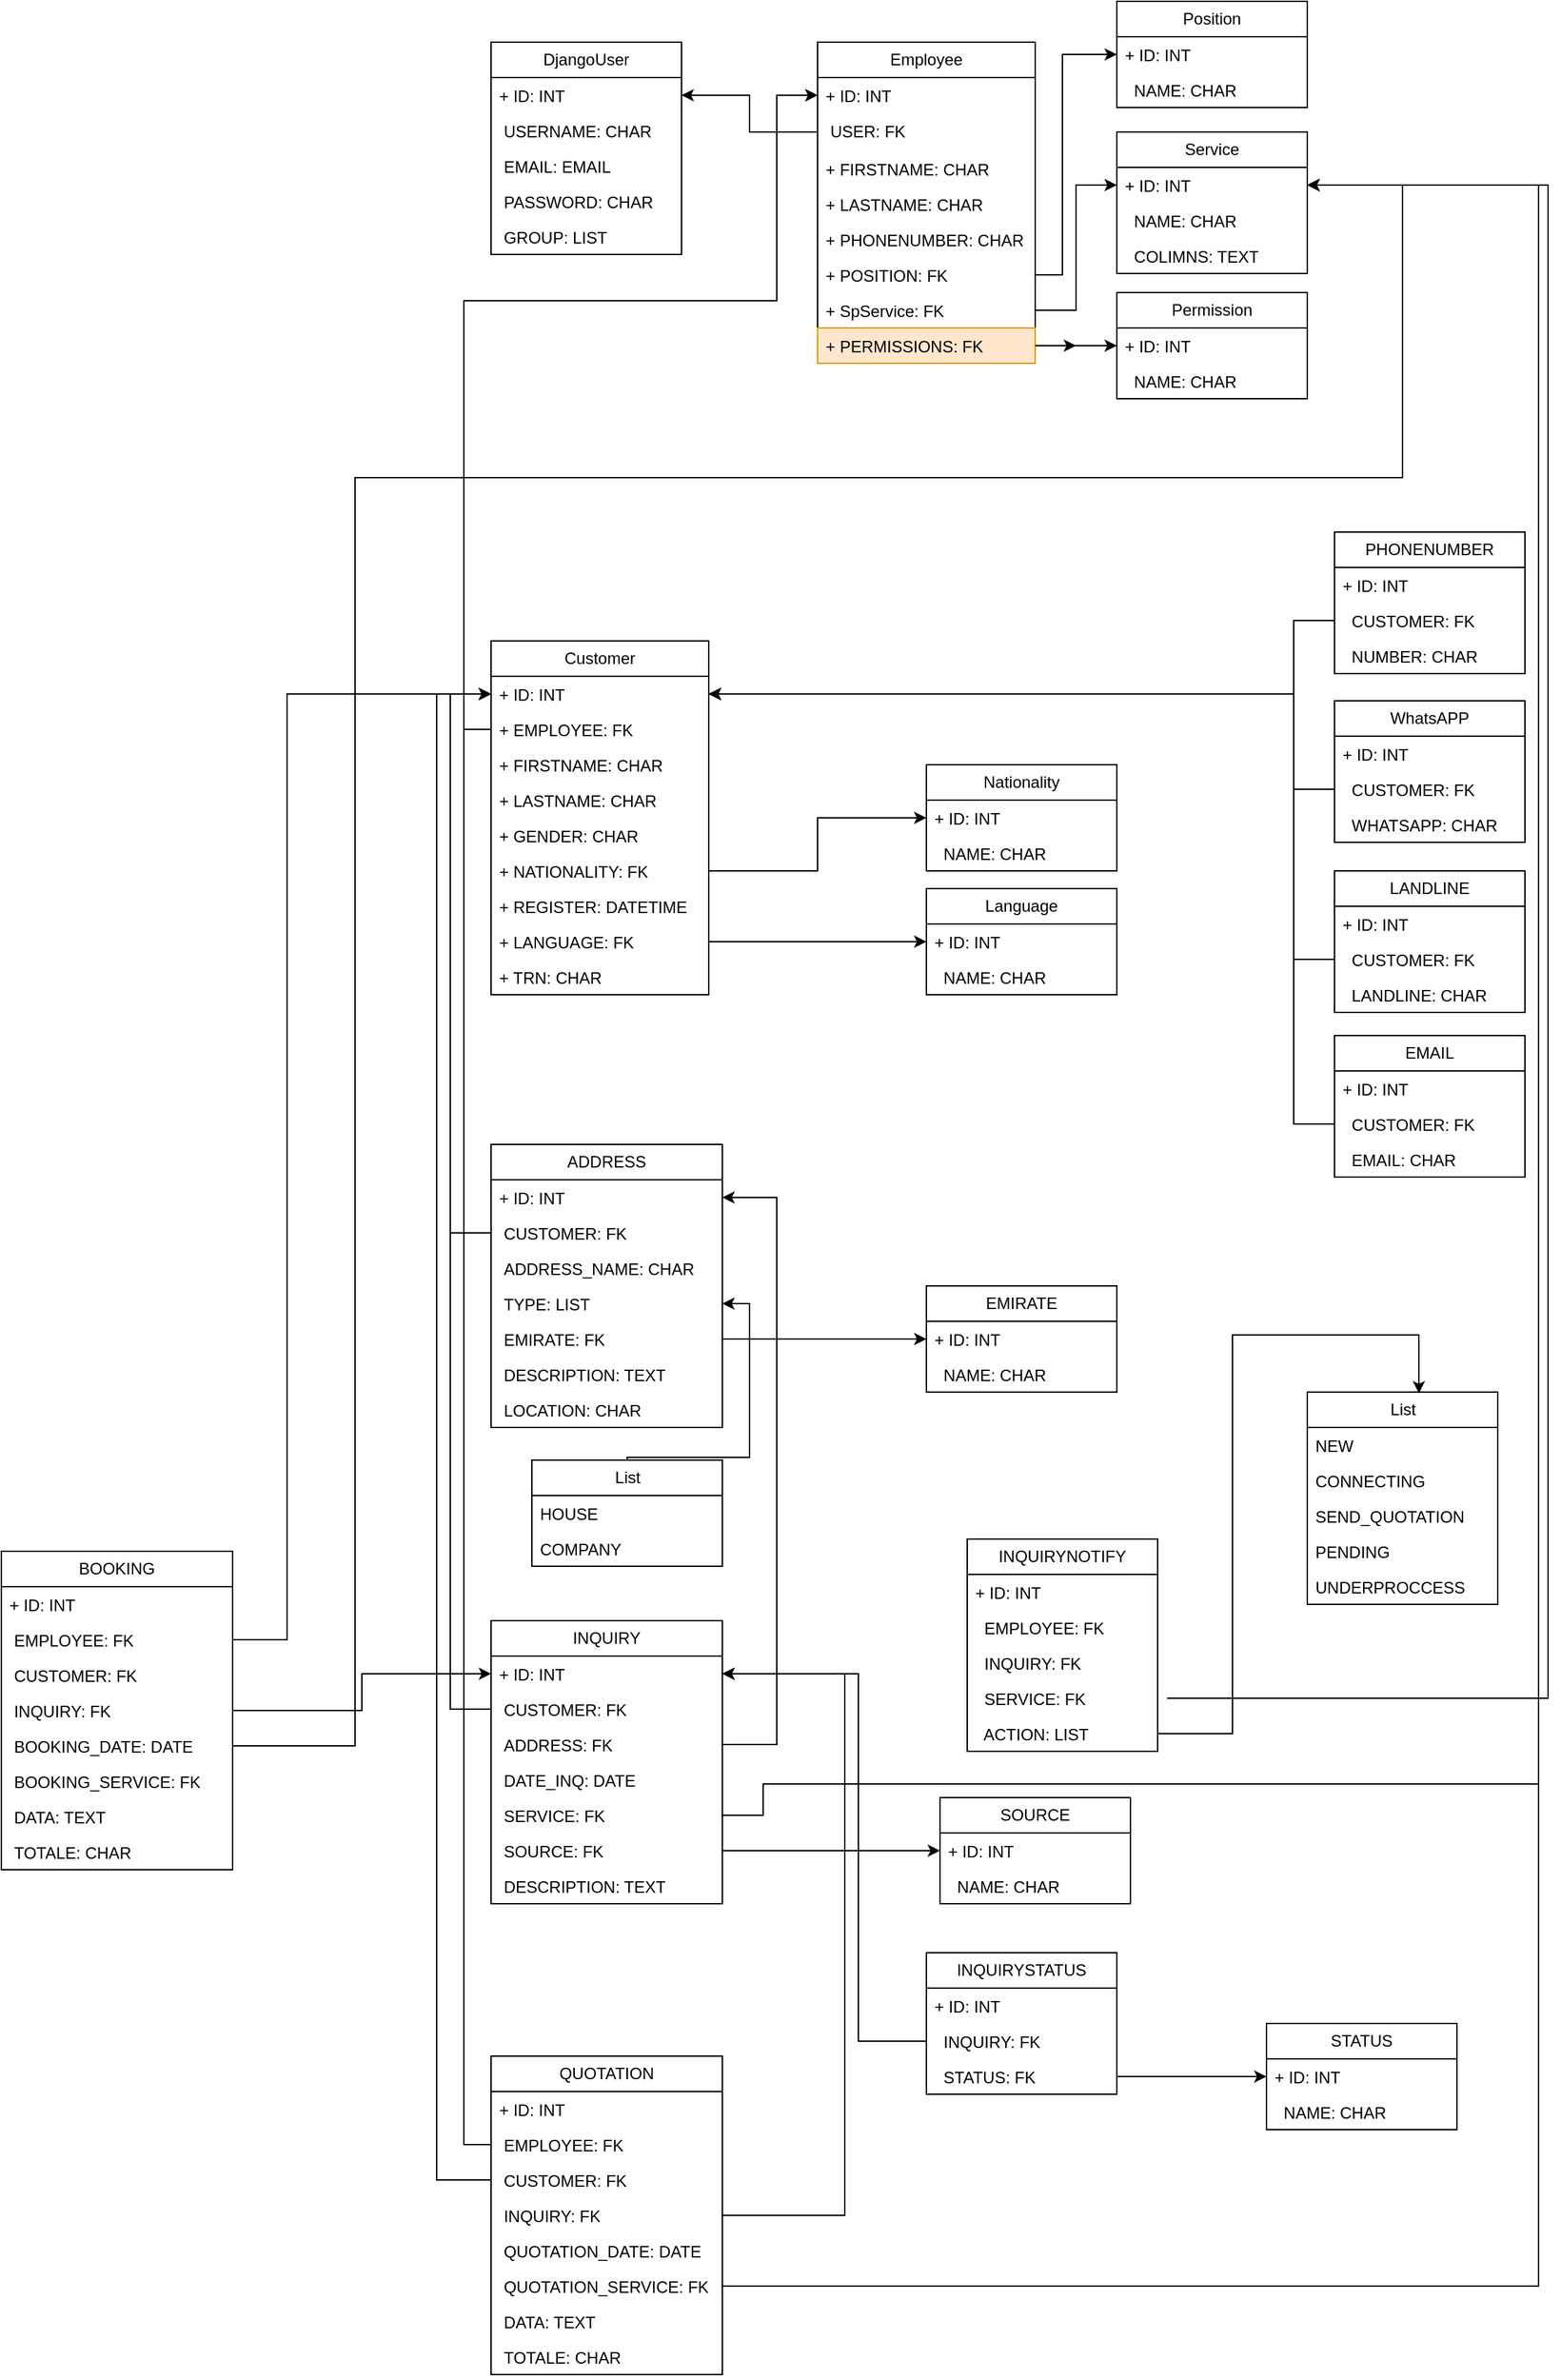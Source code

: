 <mxfile version="24.0.4" type="device">
  <diagram name="Page-1" id="5LwPNRNfNNl3-3u6a_eh">
    <mxGraphModel dx="1756" dy="1827" grid="0" gridSize="10" guides="1" tooltips="1" connect="1" arrows="1" fold="1" page="0" pageScale="1" pageWidth="827" pageHeight="1169" math="0" shadow="0">
      <root>
        <mxCell id="0" />
        <mxCell id="1" parent="0" />
        <mxCell id="8JPHpoGy0JxroXhBt5FB-5" value="DjangoUser" style="swimlane;fontStyle=0;childLayout=stackLayout;horizontal=1;startSize=26;fillColor=none;horizontalStack=0;resizeParent=1;resizeParentMax=0;resizeLast=0;collapsible=1;marginBottom=0;whiteSpace=wrap;html=1;" vertex="1" parent="1">
          <mxGeometry x="40" y="-1120" width="140" height="156" as="geometry" />
        </mxCell>
        <mxCell id="8JPHpoGy0JxroXhBt5FB-6" value="+ ID: INT" style="text;strokeColor=none;fillColor=none;align=left;verticalAlign=top;spacingLeft=4;spacingRight=4;overflow=hidden;rotatable=0;points=[[0,0.5],[1,0.5]];portConstraint=eastwest;whiteSpace=wrap;html=1;" vertex="1" parent="8JPHpoGy0JxroXhBt5FB-5">
          <mxGeometry y="26" width="140" height="26" as="geometry" />
        </mxCell>
        <mxCell id="8JPHpoGy0JxroXhBt5FB-7" value="&amp;nbsp;USERNAME: CHAR" style="text;strokeColor=none;fillColor=none;align=left;verticalAlign=top;spacingLeft=4;spacingRight=4;overflow=hidden;rotatable=0;points=[[0,0.5],[1,0.5]];portConstraint=eastwest;whiteSpace=wrap;html=1;" vertex="1" parent="8JPHpoGy0JxroXhBt5FB-5">
          <mxGeometry y="52" width="140" height="26" as="geometry" />
        </mxCell>
        <mxCell id="8JPHpoGy0JxroXhBt5FB-8" value="&amp;nbsp;EMAIL: EMAIL" style="text;strokeColor=none;fillColor=none;align=left;verticalAlign=top;spacingLeft=4;spacingRight=4;overflow=hidden;rotatable=0;points=[[0,0.5],[1,0.5]];portConstraint=eastwest;whiteSpace=wrap;html=1;" vertex="1" parent="8JPHpoGy0JxroXhBt5FB-5">
          <mxGeometry y="78" width="140" height="26" as="geometry" />
        </mxCell>
        <mxCell id="8JPHpoGy0JxroXhBt5FB-10" value="&amp;nbsp;PASSWORD: CHAR" style="text;strokeColor=none;fillColor=none;align=left;verticalAlign=top;spacingLeft=4;spacingRight=4;overflow=hidden;rotatable=0;points=[[0,0.5],[1,0.5]];portConstraint=eastwest;whiteSpace=wrap;html=1;" vertex="1" parent="8JPHpoGy0JxroXhBt5FB-5">
          <mxGeometry y="104" width="140" height="26" as="geometry" />
        </mxCell>
        <mxCell id="8JPHpoGy0JxroXhBt5FB-11" value="&amp;nbsp;GROUP: LIST" style="text;strokeColor=none;fillColor=none;align=left;verticalAlign=top;spacingLeft=4;spacingRight=4;overflow=hidden;rotatable=0;points=[[0,0.5],[1,0.5]];portConstraint=eastwest;whiteSpace=wrap;html=1;" vertex="1" parent="8JPHpoGy0JxroXhBt5FB-5">
          <mxGeometry y="130" width="140" height="26" as="geometry" />
        </mxCell>
        <mxCell id="8JPHpoGy0JxroXhBt5FB-12" value="Employee" style="swimlane;fontStyle=0;childLayout=stackLayout;horizontal=1;startSize=26;fillColor=none;horizontalStack=0;resizeParent=1;resizeParentMax=0;resizeLast=0;collapsible=1;marginBottom=0;whiteSpace=wrap;html=1;" vertex="1" parent="1">
          <mxGeometry x="280" y="-1120" width="160" height="236" as="geometry" />
        </mxCell>
        <mxCell id="8JPHpoGy0JxroXhBt5FB-13" value="+ ID: INT" style="text;strokeColor=none;fillColor=none;align=left;verticalAlign=top;spacingLeft=4;spacingRight=4;overflow=hidden;rotatable=0;points=[[0,0.5],[1,0.5]];portConstraint=eastwest;whiteSpace=wrap;html=1;" vertex="1" parent="8JPHpoGy0JxroXhBt5FB-12">
          <mxGeometry y="26" width="160" height="26" as="geometry" />
        </mxCell>
        <mxCell id="8JPHpoGy0JxroXhBt5FB-14" value="&amp;nbsp;USER: FK" style="text;strokeColor=none;fillColor=none;align=left;verticalAlign=top;spacingLeft=4;spacingRight=4;overflow=hidden;rotatable=0;points=[[0,0.5],[1,0.5]];portConstraint=eastwest;whiteSpace=wrap;html=1;" vertex="1" parent="8JPHpoGy0JxroXhBt5FB-12">
          <mxGeometry y="52" width="160" height="28" as="geometry" />
        </mxCell>
        <mxCell id="8JPHpoGy0JxroXhBt5FB-15" value="+ FIRSTNAME: CHAR" style="text;strokeColor=none;fillColor=none;align=left;verticalAlign=top;spacingLeft=4;spacingRight=4;overflow=hidden;rotatable=0;points=[[0,0.5],[1,0.5]];portConstraint=eastwest;whiteSpace=wrap;html=1;" vertex="1" parent="8JPHpoGy0JxroXhBt5FB-12">
          <mxGeometry y="80" width="160" height="26" as="geometry" />
        </mxCell>
        <mxCell id="8JPHpoGy0JxroXhBt5FB-16" value="+ LASTNAME: CHAR" style="text;strokeColor=none;fillColor=none;align=left;verticalAlign=top;spacingLeft=4;spacingRight=4;overflow=hidden;rotatable=0;points=[[0,0.5],[1,0.5]];portConstraint=eastwest;whiteSpace=wrap;html=1;" vertex="1" parent="8JPHpoGy0JxroXhBt5FB-12">
          <mxGeometry y="106" width="160" height="26" as="geometry" />
        </mxCell>
        <mxCell id="8JPHpoGy0JxroXhBt5FB-17" value="+ PHONENUMBER: CHAR" style="text;strokeColor=none;fillColor=none;align=left;verticalAlign=top;spacingLeft=4;spacingRight=4;overflow=hidden;rotatable=0;points=[[0,0.5],[1,0.5]];portConstraint=eastwest;whiteSpace=wrap;html=1;" vertex="1" parent="8JPHpoGy0JxroXhBt5FB-12">
          <mxGeometry y="132" width="160" height="26" as="geometry" />
        </mxCell>
        <mxCell id="8JPHpoGy0JxroXhBt5FB-19" value="+ POSITION: FK" style="text;strokeColor=none;fillColor=none;align=left;verticalAlign=top;spacingLeft=4;spacingRight=4;overflow=hidden;rotatable=0;points=[[0,0.5],[1,0.5]];portConstraint=eastwest;whiteSpace=wrap;html=1;" vertex="1" parent="8JPHpoGy0JxroXhBt5FB-12">
          <mxGeometry y="158" width="160" height="26" as="geometry" />
        </mxCell>
        <mxCell id="8JPHpoGy0JxroXhBt5FB-20" value="+ SpService: FK" style="text;strokeColor=none;fillColor=none;align=left;verticalAlign=top;spacingLeft=4;spacingRight=4;overflow=hidden;rotatable=0;points=[[0,0.5],[1,0.5]];portConstraint=eastwest;whiteSpace=wrap;html=1;" vertex="1" parent="8JPHpoGy0JxroXhBt5FB-12">
          <mxGeometry y="184" width="160" height="26" as="geometry" />
        </mxCell>
        <mxCell id="8JPHpoGy0JxroXhBt5FB-39" style="edgeStyle=orthogonalEdgeStyle;rounded=0;orthogonalLoop=1;jettySize=auto;html=1;" edge="1" parent="8JPHpoGy0JxroXhBt5FB-12" source="8JPHpoGy0JxroXhBt5FB-21">
          <mxGeometry relative="1" as="geometry">
            <mxPoint x="190" y="223.0" as="targetPoint" />
          </mxGeometry>
        </mxCell>
        <mxCell id="8JPHpoGy0JxroXhBt5FB-21" value="+ PERMISSIONS: FK" style="text;strokeColor=#d79b00;fillColor=#ffe6cc;align=left;verticalAlign=top;spacingLeft=4;spacingRight=4;overflow=hidden;rotatable=0;points=[[0,0.5],[1,0.5]];portConstraint=eastwest;whiteSpace=wrap;html=1;" vertex="1" parent="8JPHpoGy0JxroXhBt5FB-12">
          <mxGeometry y="210" width="160" height="26" as="geometry" />
        </mxCell>
        <mxCell id="8JPHpoGy0JxroXhBt5FB-22" style="edgeStyle=orthogonalEdgeStyle;rounded=0;orthogonalLoop=1;jettySize=auto;html=1;exitX=0;exitY=0.5;exitDx=0;exitDy=0;entryX=1;entryY=0.5;entryDx=0;entryDy=0;" edge="1" parent="1" source="8JPHpoGy0JxroXhBt5FB-14" target="8JPHpoGy0JxroXhBt5FB-6">
          <mxGeometry relative="1" as="geometry" />
        </mxCell>
        <mxCell id="8JPHpoGy0JxroXhBt5FB-23" value="Position" style="swimlane;fontStyle=0;childLayout=stackLayout;horizontal=1;startSize=26;fillColor=none;horizontalStack=0;resizeParent=1;resizeParentMax=0;resizeLast=0;collapsible=1;marginBottom=0;whiteSpace=wrap;html=1;" vertex="1" parent="1">
          <mxGeometry x="500" y="-1150" width="140" height="78" as="geometry" />
        </mxCell>
        <mxCell id="8JPHpoGy0JxroXhBt5FB-24" value="+ ID: INT" style="text;strokeColor=none;fillColor=none;align=left;verticalAlign=top;spacingLeft=4;spacingRight=4;overflow=hidden;rotatable=0;points=[[0,0.5],[1,0.5]];portConstraint=eastwest;whiteSpace=wrap;html=1;" vertex="1" parent="8JPHpoGy0JxroXhBt5FB-23">
          <mxGeometry y="26" width="140" height="26" as="geometry" />
        </mxCell>
        <mxCell id="8JPHpoGy0JxroXhBt5FB-25" value="&amp;nbsp; NAME: CHAR" style="text;strokeColor=none;fillColor=none;align=left;verticalAlign=top;spacingLeft=4;spacingRight=4;overflow=hidden;rotatable=0;points=[[0,0.5],[1,0.5]];portConstraint=eastwest;whiteSpace=wrap;html=1;" vertex="1" parent="8JPHpoGy0JxroXhBt5FB-23">
          <mxGeometry y="52" width="140" height="26" as="geometry" />
        </mxCell>
        <mxCell id="8JPHpoGy0JxroXhBt5FB-29" style="edgeStyle=orthogonalEdgeStyle;rounded=0;orthogonalLoop=1;jettySize=auto;html=1;exitX=1;exitY=0.5;exitDx=0;exitDy=0;entryX=0;entryY=0.5;entryDx=0;entryDy=0;" edge="1" parent="1" source="8JPHpoGy0JxroXhBt5FB-19" target="8JPHpoGy0JxroXhBt5FB-23">
          <mxGeometry relative="1" as="geometry">
            <Array as="points">
              <mxPoint x="460" y="-949" />
              <mxPoint x="460" y="-1111" />
            </Array>
          </mxGeometry>
        </mxCell>
        <mxCell id="8JPHpoGy0JxroXhBt5FB-30" value="Service" style="swimlane;fontStyle=0;childLayout=stackLayout;horizontal=1;startSize=26;fillColor=none;horizontalStack=0;resizeParent=1;resizeParentMax=0;resizeLast=0;collapsible=1;marginBottom=0;whiteSpace=wrap;html=1;" vertex="1" parent="1">
          <mxGeometry x="500" y="-1054" width="140" height="104" as="geometry" />
        </mxCell>
        <mxCell id="8JPHpoGy0JxroXhBt5FB-31" value="+ ID: INT" style="text;strokeColor=none;fillColor=none;align=left;verticalAlign=top;spacingLeft=4;spacingRight=4;overflow=hidden;rotatable=0;points=[[0,0.5],[1,0.5]];portConstraint=eastwest;whiteSpace=wrap;html=1;" vertex="1" parent="8JPHpoGy0JxroXhBt5FB-30">
          <mxGeometry y="26" width="140" height="26" as="geometry" />
        </mxCell>
        <mxCell id="8JPHpoGy0JxroXhBt5FB-32" value="&amp;nbsp; NAME: CHAR" style="text;strokeColor=none;fillColor=none;align=left;verticalAlign=top;spacingLeft=4;spacingRight=4;overflow=hidden;rotatable=0;points=[[0,0.5],[1,0.5]];portConstraint=eastwest;whiteSpace=wrap;html=1;" vertex="1" parent="8JPHpoGy0JxroXhBt5FB-30">
          <mxGeometry y="52" width="140" height="26" as="geometry" />
        </mxCell>
        <mxCell id="8JPHpoGy0JxroXhBt5FB-33" value="&amp;nbsp; COLIMNS: TEXT" style="text;strokeColor=none;fillColor=none;align=left;verticalAlign=top;spacingLeft=4;spacingRight=4;overflow=hidden;rotatable=0;points=[[0,0.5],[1,0.5]];portConstraint=eastwest;whiteSpace=wrap;html=1;" vertex="1" parent="8JPHpoGy0JxroXhBt5FB-30">
          <mxGeometry y="78" width="140" height="26" as="geometry" />
        </mxCell>
        <mxCell id="8JPHpoGy0JxroXhBt5FB-34" style="edgeStyle=orthogonalEdgeStyle;rounded=0;orthogonalLoop=1;jettySize=auto;html=1;exitX=1;exitY=0.5;exitDx=0;exitDy=0;entryX=0;entryY=0.5;entryDx=0;entryDy=0;" edge="1" parent="1" source="8JPHpoGy0JxroXhBt5FB-20" target="8JPHpoGy0JxroXhBt5FB-31">
          <mxGeometry relative="1" as="geometry" />
        </mxCell>
        <mxCell id="8JPHpoGy0JxroXhBt5FB-35" value="Permission" style="swimlane;fontStyle=0;childLayout=stackLayout;horizontal=1;startSize=26;fillColor=none;horizontalStack=0;resizeParent=1;resizeParentMax=0;resizeLast=0;collapsible=1;marginBottom=0;whiteSpace=wrap;html=1;" vertex="1" parent="1">
          <mxGeometry x="500" y="-936" width="140" height="78" as="geometry" />
        </mxCell>
        <mxCell id="8JPHpoGy0JxroXhBt5FB-36" value="+ ID: INT" style="text;strokeColor=none;fillColor=none;align=left;verticalAlign=top;spacingLeft=4;spacingRight=4;overflow=hidden;rotatable=0;points=[[0,0.5],[1,0.5]];portConstraint=eastwest;whiteSpace=wrap;html=1;" vertex="1" parent="8JPHpoGy0JxroXhBt5FB-35">
          <mxGeometry y="26" width="140" height="26" as="geometry" />
        </mxCell>
        <mxCell id="8JPHpoGy0JxroXhBt5FB-37" value="&amp;nbsp; NAME: CHAR" style="text;strokeColor=none;fillColor=none;align=left;verticalAlign=top;spacingLeft=4;spacingRight=4;overflow=hidden;rotatable=0;points=[[0,0.5],[1,0.5]];portConstraint=eastwest;whiteSpace=wrap;html=1;" vertex="1" parent="8JPHpoGy0JxroXhBt5FB-35">
          <mxGeometry y="52" width="140" height="26" as="geometry" />
        </mxCell>
        <mxCell id="8JPHpoGy0JxroXhBt5FB-38" style="edgeStyle=orthogonalEdgeStyle;rounded=0;orthogonalLoop=1;jettySize=auto;html=1;exitX=1;exitY=0.5;exitDx=0;exitDy=0;entryX=0;entryY=0.5;entryDx=0;entryDy=0;" edge="1" parent="1" source="8JPHpoGy0JxroXhBt5FB-21" target="8JPHpoGy0JxroXhBt5FB-35">
          <mxGeometry relative="1" as="geometry">
            <Array as="points">
              <mxPoint x="470" y="-897" />
              <mxPoint x="470" y="-897" />
            </Array>
          </mxGeometry>
        </mxCell>
        <mxCell id="8JPHpoGy0JxroXhBt5FB-40" value="Customer" style="swimlane;fontStyle=0;childLayout=stackLayout;horizontal=1;startSize=26;fillColor=none;horizontalStack=0;resizeParent=1;resizeParentMax=0;resizeLast=0;collapsible=1;marginBottom=0;whiteSpace=wrap;html=1;" vertex="1" parent="1">
          <mxGeometry x="40" y="-680" width="160" height="260" as="geometry" />
        </mxCell>
        <mxCell id="8JPHpoGy0JxroXhBt5FB-41" value="+ ID: INT" style="text;strokeColor=none;fillColor=none;align=left;verticalAlign=top;spacingLeft=4;spacingRight=4;overflow=hidden;rotatable=0;points=[[0,0.5],[1,0.5]];portConstraint=eastwest;whiteSpace=wrap;html=1;" vertex="1" parent="8JPHpoGy0JxroXhBt5FB-40">
          <mxGeometry y="26" width="160" height="26" as="geometry" />
        </mxCell>
        <mxCell id="8JPHpoGy0JxroXhBt5FB-50" value="+ EMPLOYEE: FK" style="text;strokeColor=none;fillColor=none;align=left;verticalAlign=top;spacingLeft=4;spacingRight=4;overflow=hidden;rotatable=0;points=[[0,0.5],[1,0.5]];portConstraint=eastwest;whiteSpace=wrap;html=1;" vertex="1" parent="8JPHpoGy0JxroXhBt5FB-40">
          <mxGeometry y="52" width="160" height="26" as="geometry" />
        </mxCell>
        <mxCell id="8JPHpoGy0JxroXhBt5FB-42" value="+ FIRSTNAME: CHAR" style="text;strokeColor=none;fillColor=none;align=left;verticalAlign=top;spacingLeft=4;spacingRight=4;overflow=hidden;rotatable=0;points=[[0,0.5],[1,0.5]];portConstraint=eastwest;whiteSpace=wrap;html=1;" vertex="1" parent="8JPHpoGy0JxroXhBt5FB-40">
          <mxGeometry y="78" width="160" height="26" as="geometry" />
        </mxCell>
        <mxCell id="8JPHpoGy0JxroXhBt5FB-43" value="+ LASTNAME: CHAR" style="text;strokeColor=none;fillColor=none;align=left;verticalAlign=top;spacingLeft=4;spacingRight=4;overflow=hidden;rotatable=0;points=[[0,0.5],[1,0.5]];portConstraint=eastwest;whiteSpace=wrap;html=1;" vertex="1" parent="8JPHpoGy0JxroXhBt5FB-40">
          <mxGeometry y="104" width="160" height="26" as="geometry" />
        </mxCell>
        <mxCell id="8JPHpoGy0JxroXhBt5FB-44" value="+ GENDER: CHAR" style="text;strokeColor=none;fillColor=none;align=left;verticalAlign=top;spacingLeft=4;spacingRight=4;overflow=hidden;rotatable=0;points=[[0,0.5],[1,0.5]];portConstraint=eastwest;whiteSpace=wrap;html=1;" vertex="1" parent="8JPHpoGy0JxroXhBt5FB-40">
          <mxGeometry y="130" width="160" height="26" as="geometry" />
        </mxCell>
        <mxCell id="8JPHpoGy0JxroXhBt5FB-45" value="+ NATIONALITY: FK" style="text;strokeColor=none;fillColor=none;align=left;verticalAlign=top;spacingLeft=4;spacingRight=4;overflow=hidden;rotatable=0;points=[[0,0.5],[1,0.5]];portConstraint=eastwest;whiteSpace=wrap;html=1;" vertex="1" parent="8JPHpoGy0JxroXhBt5FB-40">
          <mxGeometry y="156" width="160" height="26" as="geometry" />
        </mxCell>
        <mxCell id="8JPHpoGy0JxroXhBt5FB-46" value="+ REGISTER: DATETIME" style="text;strokeColor=none;fillColor=none;align=left;verticalAlign=top;spacingLeft=4;spacingRight=4;overflow=hidden;rotatable=0;points=[[0,0.5],[1,0.5]];portConstraint=eastwest;whiteSpace=wrap;html=1;" vertex="1" parent="8JPHpoGy0JxroXhBt5FB-40">
          <mxGeometry y="182" width="160" height="26" as="geometry" />
        </mxCell>
        <mxCell id="8JPHpoGy0JxroXhBt5FB-47" value="+ LANGUAGE: FK" style="text;strokeColor=none;fillColor=none;align=left;verticalAlign=top;spacingLeft=4;spacingRight=4;overflow=hidden;rotatable=0;points=[[0,0.5],[1,0.5]];portConstraint=eastwest;whiteSpace=wrap;html=1;" vertex="1" parent="8JPHpoGy0JxroXhBt5FB-40">
          <mxGeometry y="208" width="160" height="26" as="geometry" />
        </mxCell>
        <mxCell id="8JPHpoGy0JxroXhBt5FB-48" value="+ TRN: CHAR" style="text;strokeColor=none;fillColor=none;align=left;verticalAlign=top;spacingLeft=4;spacingRight=4;overflow=hidden;rotatable=0;points=[[0,0.5],[1,0.5]];portConstraint=eastwest;whiteSpace=wrap;html=1;" vertex="1" parent="8JPHpoGy0JxroXhBt5FB-40">
          <mxGeometry y="234" width="160" height="26" as="geometry" />
        </mxCell>
        <mxCell id="8JPHpoGy0JxroXhBt5FB-52" value="Nationality" style="swimlane;fontStyle=0;childLayout=stackLayout;horizontal=1;startSize=26;fillColor=none;horizontalStack=0;resizeParent=1;resizeParentMax=0;resizeLast=0;collapsible=1;marginBottom=0;whiteSpace=wrap;html=1;" vertex="1" parent="1">
          <mxGeometry x="360" y="-589" width="140" height="78" as="geometry" />
        </mxCell>
        <mxCell id="8JPHpoGy0JxroXhBt5FB-53" value="+ ID: INT" style="text;strokeColor=none;fillColor=none;align=left;verticalAlign=top;spacingLeft=4;spacingRight=4;overflow=hidden;rotatable=0;points=[[0,0.5],[1,0.5]];portConstraint=eastwest;whiteSpace=wrap;html=1;" vertex="1" parent="8JPHpoGy0JxroXhBt5FB-52">
          <mxGeometry y="26" width="140" height="26" as="geometry" />
        </mxCell>
        <mxCell id="8JPHpoGy0JxroXhBt5FB-54" value="&amp;nbsp; NAME: CHAR" style="text;strokeColor=none;fillColor=none;align=left;verticalAlign=top;spacingLeft=4;spacingRight=4;overflow=hidden;rotatable=0;points=[[0,0.5],[1,0.5]];portConstraint=eastwest;whiteSpace=wrap;html=1;" vertex="1" parent="8JPHpoGy0JxroXhBt5FB-52">
          <mxGeometry y="52" width="140" height="26" as="geometry" />
        </mxCell>
        <mxCell id="8JPHpoGy0JxroXhBt5FB-55" value="Language" style="swimlane;fontStyle=0;childLayout=stackLayout;horizontal=1;startSize=26;fillColor=none;horizontalStack=0;resizeParent=1;resizeParentMax=0;resizeLast=0;collapsible=1;marginBottom=0;whiteSpace=wrap;html=1;" vertex="1" parent="1">
          <mxGeometry x="360" y="-498" width="140" height="78" as="geometry" />
        </mxCell>
        <mxCell id="8JPHpoGy0JxroXhBt5FB-56" value="+ ID: INT" style="text;strokeColor=none;fillColor=none;align=left;verticalAlign=top;spacingLeft=4;spacingRight=4;overflow=hidden;rotatable=0;points=[[0,0.5],[1,0.5]];portConstraint=eastwest;whiteSpace=wrap;html=1;" vertex="1" parent="8JPHpoGy0JxroXhBt5FB-55">
          <mxGeometry y="26" width="140" height="26" as="geometry" />
        </mxCell>
        <mxCell id="8JPHpoGy0JxroXhBt5FB-57" value="&amp;nbsp; NAME: CHAR" style="text;strokeColor=none;fillColor=none;align=left;verticalAlign=top;spacingLeft=4;spacingRight=4;overflow=hidden;rotatable=0;points=[[0,0.5],[1,0.5]];portConstraint=eastwest;whiteSpace=wrap;html=1;" vertex="1" parent="8JPHpoGy0JxroXhBt5FB-55">
          <mxGeometry y="52" width="140" height="26" as="geometry" />
        </mxCell>
        <mxCell id="8JPHpoGy0JxroXhBt5FB-58" style="edgeStyle=orthogonalEdgeStyle;rounded=0;orthogonalLoop=1;jettySize=auto;html=1;exitX=1;exitY=0.5;exitDx=0;exitDy=0;entryX=0;entryY=0.5;entryDx=0;entryDy=0;" edge="1" parent="1" source="8JPHpoGy0JxroXhBt5FB-45" target="8JPHpoGy0JxroXhBt5FB-53">
          <mxGeometry relative="1" as="geometry" />
        </mxCell>
        <mxCell id="8JPHpoGy0JxroXhBt5FB-59" style="edgeStyle=orthogonalEdgeStyle;rounded=0;orthogonalLoop=1;jettySize=auto;html=1;exitX=1;exitY=0.5;exitDx=0;exitDy=0;entryX=0;entryY=0.5;entryDx=0;entryDy=0;" edge="1" parent="1" source="8JPHpoGy0JxroXhBt5FB-47" target="8JPHpoGy0JxroXhBt5FB-56">
          <mxGeometry relative="1" as="geometry" />
        </mxCell>
        <mxCell id="8JPHpoGy0JxroXhBt5FB-63" value="PHONENUMBER" style="swimlane;fontStyle=0;childLayout=stackLayout;horizontal=1;startSize=26;fillColor=none;horizontalStack=0;resizeParent=1;resizeParentMax=0;resizeLast=0;collapsible=1;marginBottom=0;whiteSpace=wrap;html=1;" vertex="1" parent="1">
          <mxGeometry x="660" y="-760" width="140" height="104" as="geometry" />
        </mxCell>
        <mxCell id="8JPHpoGy0JxroXhBt5FB-64" value="+ ID: INT" style="text;strokeColor=none;fillColor=none;align=left;verticalAlign=top;spacingLeft=4;spacingRight=4;overflow=hidden;rotatable=0;points=[[0,0.5],[1,0.5]];portConstraint=eastwest;whiteSpace=wrap;html=1;" vertex="1" parent="8JPHpoGy0JxroXhBt5FB-63">
          <mxGeometry y="26" width="140" height="26" as="geometry" />
        </mxCell>
        <mxCell id="8JPHpoGy0JxroXhBt5FB-65" value="&amp;nbsp; CUSTOMER: FK" style="text;strokeColor=none;fillColor=none;align=left;verticalAlign=top;spacingLeft=4;spacingRight=4;overflow=hidden;rotatable=0;points=[[0,0.5],[1,0.5]];portConstraint=eastwest;whiteSpace=wrap;html=1;" vertex="1" parent="8JPHpoGy0JxroXhBt5FB-63">
          <mxGeometry y="52" width="140" height="26" as="geometry" />
        </mxCell>
        <mxCell id="8JPHpoGy0JxroXhBt5FB-76" value="&amp;nbsp; NUMBER: CHAR" style="text;strokeColor=none;fillColor=none;align=left;verticalAlign=top;spacingLeft=4;spacingRight=4;overflow=hidden;rotatable=0;points=[[0,0.5],[1,0.5]];portConstraint=eastwest;whiteSpace=wrap;html=1;" vertex="1" parent="8JPHpoGy0JxroXhBt5FB-63">
          <mxGeometry y="78" width="140" height="26" as="geometry" />
        </mxCell>
        <mxCell id="8JPHpoGy0JxroXhBt5FB-66" value="WhatsAPP" style="swimlane;fontStyle=0;childLayout=stackLayout;horizontal=1;startSize=26;fillColor=none;horizontalStack=0;resizeParent=1;resizeParentMax=0;resizeLast=0;collapsible=1;marginBottom=0;whiteSpace=wrap;html=1;" vertex="1" parent="1">
          <mxGeometry x="660" y="-636" width="140" height="104" as="geometry" />
        </mxCell>
        <mxCell id="8JPHpoGy0JxroXhBt5FB-67" value="+ ID: INT" style="text;strokeColor=none;fillColor=none;align=left;verticalAlign=top;spacingLeft=4;spacingRight=4;overflow=hidden;rotatable=0;points=[[0,0.5],[1,0.5]];portConstraint=eastwest;whiteSpace=wrap;html=1;" vertex="1" parent="8JPHpoGy0JxroXhBt5FB-66">
          <mxGeometry y="26" width="140" height="26" as="geometry" />
        </mxCell>
        <mxCell id="8JPHpoGy0JxroXhBt5FB-68" value="&amp;nbsp; CUSTOMER: FK" style="text;strokeColor=none;fillColor=none;align=left;verticalAlign=top;spacingLeft=4;spacingRight=4;overflow=hidden;rotatable=0;points=[[0,0.5],[1,0.5]];portConstraint=eastwest;whiteSpace=wrap;html=1;" vertex="1" parent="8JPHpoGy0JxroXhBt5FB-66">
          <mxGeometry y="52" width="140" height="26" as="geometry" />
        </mxCell>
        <mxCell id="8JPHpoGy0JxroXhBt5FB-77" value="&amp;nbsp; WHATSAPP: CHAR" style="text;strokeColor=none;fillColor=none;align=left;verticalAlign=top;spacingLeft=4;spacingRight=4;overflow=hidden;rotatable=0;points=[[0,0.5],[1,0.5]];portConstraint=eastwest;whiteSpace=wrap;html=1;" vertex="1" parent="8JPHpoGy0JxroXhBt5FB-66">
          <mxGeometry y="78" width="140" height="26" as="geometry" />
        </mxCell>
        <mxCell id="8JPHpoGy0JxroXhBt5FB-69" value="LANDLINE" style="swimlane;fontStyle=0;childLayout=stackLayout;horizontal=1;startSize=26;fillColor=none;horizontalStack=0;resizeParent=1;resizeParentMax=0;resizeLast=0;collapsible=1;marginBottom=0;whiteSpace=wrap;html=1;" vertex="1" parent="1">
          <mxGeometry x="660" y="-511" width="140" height="104" as="geometry" />
        </mxCell>
        <mxCell id="8JPHpoGy0JxroXhBt5FB-70" value="+ ID: INT" style="text;strokeColor=none;fillColor=none;align=left;verticalAlign=top;spacingLeft=4;spacingRight=4;overflow=hidden;rotatable=0;points=[[0,0.5],[1,0.5]];portConstraint=eastwest;whiteSpace=wrap;html=1;" vertex="1" parent="8JPHpoGy0JxroXhBt5FB-69">
          <mxGeometry y="26" width="140" height="26" as="geometry" />
        </mxCell>
        <mxCell id="8JPHpoGy0JxroXhBt5FB-71" value="&amp;nbsp; CUSTOMER: FK" style="text;strokeColor=none;fillColor=none;align=left;verticalAlign=top;spacingLeft=4;spacingRight=4;overflow=hidden;rotatable=0;points=[[0,0.5],[1,0.5]];portConstraint=eastwest;whiteSpace=wrap;html=1;" vertex="1" parent="8JPHpoGy0JxroXhBt5FB-69">
          <mxGeometry y="52" width="140" height="26" as="geometry" />
        </mxCell>
        <mxCell id="8JPHpoGy0JxroXhBt5FB-78" value="&amp;nbsp; LANDLINE: CHAR" style="text;strokeColor=none;fillColor=none;align=left;verticalAlign=top;spacingLeft=4;spacingRight=4;overflow=hidden;rotatable=0;points=[[0,0.5],[1,0.5]];portConstraint=eastwest;whiteSpace=wrap;html=1;" vertex="1" parent="8JPHpoGy0JxroXhBt5FB-69">
          <mxGeometry y="78" width="140" height="26" as="geometry" />
        </mxCell>
        <mxCell id="8JPHpoGy0JxroXhBt5FB-72" value="EMAIL" style="swimlane;fontStyle=0;childLayout=stackLayout;horizontal=1;startSize=26;fillColor=none;horizontalStack=0;resizeParent=1;resizeParentMax=0;resizeLast=0;collapsible=1;marginBottom=0;whiteSpace=wrap;html=1;" vertex="1" parent="1">
          <mxGeometry x="660" y="-390" width="140" height="104" as="geometry" />
        </mxCell>
        <mxCell id="8JPHpoGy0JxroXhBt5FB-73" value="+ ID: INT" style="text;strokeColor=none;fillColor=none;align=left;verticalAlign=top;spacingLeft=4;spacingRight=4;overflow=hidden;rotatable=0;points=[[0,0.5],[1,0.5]];portConstraint=eastwest;whiteSpace=wrap;html=1;" vertex="1" parent="8JPHpoGy0JxroXhBt5FB-72">
          <mxGeometry y="26" width="140" height="26" as="geometry" />
        </mxCell>
        <mxCell id="8JPHpoGy0JxroXhBt5FB-74" value="&amp;nbsp; CUSTOMER: FK" style="text;strokeColor=none;fillColor=none;align=left;verticalAlign=top;spacingLeft=4;spacingRight=4;overflow=hidden;rotatable=0;points=[[0,0.5],[1,0.5]];portConstraint=eastwest;whiteSpace=wrap;html=1;" vertex="1" parent="8JPHpoGy0JxroXhBt5FB-72">
          <mxGeometry y="52" width="140" height="26" as="geometry" />
        </mxCell>
        <mxCell id="8JPHpoGy0JxroXhBt5FB-79" value="&amp;nbsp; EMAIL: CHAR" style="text;strokeColor=none;fillColor=none;align=left;verticalAlign=top;spacingLeft=4;spacingRight=4;overflow=hidden;rotatable=0;points=[[0,0.5],[1,0.5]];portConstraint=eastwest;whiteSpace=wrap;html=1;" vertex="1" parent="8JPHpoGy0JxroXhBt5FB-72">
          <mxGeometry y="78" width="140" height="26" as="geometry" />
        </mxCell>
        <mxCell id="8JPHpoGy0JxroXhBt5FB-82" style="edgeStyle=orthogonalEdgeStyle;rounded=0;orthogonalLoop=1;jettySize=auto;html=1;exitX=0;exitY=0.5;exitDx=0;exitDy=0;entryX=0;entryY=0.5;entryDx=0;entryDy=0;" edge="1" parent="1" source="8JPHpoGy0JxroXhBt5FB-50" target="8JPHpoGy0JxroXhBt5FB-13">
          <mxGeometry relative="1" as="geometry">
            <Array as="points">
              <mxPoint x="20" y="-615" />
              <mxPoint x="20" y="-930" />
              <mxPoint x="250" y="-930" />
              <mxPoint x="250" y="-1081" />
            </Array>
          </mxGeometry>
        </mxCell>
        <mxCell id="8JPHpoGy0JxroXhBt5FB-83" style="edgeStyle=orthogonalEdgeStyle;rounded=0;orthogonalLoop=1;jettySize=auto;html=1;exitX=0;exitY=0.5;exitDx=0;exitDy=0;" edge="1" parent="1" source="8JPHpoGy0JxroXhBt5FB-65" target="8JPHpoGy0JxroXhBt5FB-41">
          <mxGeometry relative="1" as="geometry">
            <Array as="points">
              <mxPoint x="630" y="-695" />
              <mxPoint x="630" y="-641" />
            </Array>
          </mxGeometry>
        </mxCell>
        <mxCell id="8JPHpoGy0JxroXhBt5FB-89" style="edgeStyle=orthogonalEdgeStyle;rounded=0;orthogonalLoop=1;jettySize=auto;html=1;exitX=0;exitY=0.5;exitDx=0;exitDy=0;entryX=1;entryY=0.5;entryDx=0;entryDy=0;" edge="1" parent="1" source="8JPHpoGy0JxroXhBt5FB-68" target="8JPHpoGy0JxroXhBt5FB-41">
          <mxGeometry relative="1" as="geometry">
            <Array as="points">
              <mxPoint x="630" y="-571" />
              <mxPoint x="630" y="-641" />
            </Array>
          </mxGeometry>
        </mxCell>
        <mxCell id="8JPHpoGy0JxroXhBt5FB-90" style="edgeStyle=orthogonalEdgeStyle;rounded=0;orthogonalLoop=1;jettySize=auto;html=1;exitX=0;exitY=0.5;exitDx=0;exitDy=0;entryX=1;entryY=0.5;entryDx=0;entryDy=0;" edge="1" parent="1" source="8JPHpoGy0JxroXhBt5FB-71" target="8JPHpoGy0JxroXhBt5FB-41">
          <mxGeometry relative="1" as="geometry">
            <Array as="points">
              <mxPoint x="630" y="-446" />
              <mxPoint x="630" y="-641" />
            </Array>
          </mxGeometry>
        </mxCell>
        <mxCell id="8JPHpoGy0JxroXhBt5FB-91" style="edgeStyle=orthogonalEdgeStyle;rounded=0;orthogonalLoop=1;jettySize=auto;html=1;exitX=0;exitY=0.5;exitDx=0;exitDy=0;" edge="1" parent="1" source="8JPHpoGy0JxroXhBt5FB-74" target="8JPHpoGy0JxroXhBt5FB-41">
          <mxGeometry relative="1" as="geometry">
            <Array as="points">
              <mxPoint x="630" y="-325" />
              <mxPoint x="630" y="-641" />
            </Array>
          </mxGeometry>
        </mxCell>
        <mxCell id="8JPHpoGy0JxroXhBt5FB-93" value="ADDRESS" style="swimlane;fontStyle=0;childLayout=stackLayout;horizontal=1;startSize=26;fillColor=none;horizontalStack=0;resizeParent=1;resizeParentMax=0;resizeLast=0;collapsible=1;marginBottom=0;whiteSpace=wrap;html=1;" vertex="1" parent="1">
          <mxGeometry x="40" y="-310" width="170" height="208" as="geometry" />
        </mxCell>
        <mxCell id="8JPHpoGy0JxroXhBt5FB-94" value="+ ID: INT" style="text;strokeColor=none;fillColor=none;align=left;verticalAlign=top;spacingLeft=4;spacingRight=4;overflow=hidden;rotatable=0;points=[[0,0.5],[1,0.5]];portConstraint=eastwest;whiteSpace=wrap;html=1;" vertex="1" parent="8JPHpoGy0JxroXhBt5FB-93">
          <mxGeometry y="26" width="170" height="26" as="geometry" />
        </mxCell>
        <mxCell id="8JPHpoGy0JxroXhBt5FB-95" value="&amp;nbsp;CUSTOMER: FK" style="text;strokeColor=none;fillColor=none;align=left;verticalAlign=top;spacingLeft=4;spacingRight=4;overflow=hidden;rotatable=0;points=[[0,0.5],[1,0.5]];portConstraint=eastwest;whiteSpace=wrap;html=1;" vertex="1" parent="8JPHpoGy0JxroXhBt5FB-93">
          <mxGeometry y="52" width="170" height="26" as="geometry" />
        </mxCell>
        <mxCell id="8JPHpoGy0JxroXhBt5FB-96" value="&amp;nbsp;ADDRESS_NAME: CHAR" style="text;strokeColor=none;fillColor=none;align=left;verticalAlign=top;spacingLeft=4;spacingRight=4;overflow=hidden;rotatable=0;points=[[0,0.5],[1,0.5]];portConstraint=eastwest;whiteSpace=wrap;html=1;" vertex="1" parent="8JPHpoGy0JxroXhBt5FB-93">
          <mxGeometry y="78" width="170" height="26" as="geometry" />
        </mxCell>
        <mxCell id="8JPHpoGy0JxroXhBt5FB-97" value="&amp;nbsp;TYPE: LIST" style="text;strokeColor=none;fillColor=none;align=left;verticalAlign=top;spacingLeft=4;spacingRight=4;overflow=hidden;rotatable=0;points=[[0,0.5],[1,0.5]];portConstraint=eastwest;whiteSpace=wrap;html=1;" vertex="1" parent="8JPHpoGy0JxroXhBt5FB-93">
          <mxGeometry y="104" width="170" height="26" as="geometry" />
        </mxCell>
        <mxCell id="8JPHpoGy0JxroXhBt5FB-98" value="&amp;nbsp;EMIRATE: FK" style="text;strokeColor=none;fillColor=none;align=left;verticalAlign=top;spacingLeft=4;spacingRight=4;overflow=hidden;rotatable=0;points=[[0,0.5],[1,0.5]];portConstraint=eastwest;whiteSpace=wrap;html=1;" vertex="1" parent="8JPHpoGy0JxroXhBt5FB-93">
          <mxGeometry y="130" width="170" height="26" as="geometry" />
        </mxCell>
        <mxCell id="8JPHpoGy0JxroXhBt5FB-99" value="&amp;nbsp;DESCRIPTION: TEXT" style="text;strokeColor=none;fillColor=none;align=left;verticalAlign=top;spacingLeft=4;spacingRight=4;overflow=hidden;rotatable=0;points=[[0,0.5],[1,0.5]];portConstraint=eastwest;whiteSpace=wrap;html=1;" vertex="1" parent="8JPHpoGy0JxroXhBt5FB-93">
          <mxGeometry y="156" width="170" height="26" as="geometry" />
        </mxCell>
        <mxCell id="8JPHpoGy0JxroXhBt5FB-100" value="&amp;nbsp;LOCATION: CHAR" style="text;strokeColor=none;fillColor=none;align=left;verticalAlign=top;spacingLeft=4;spacingRight=4;overflow=hidden;rotatable=0;points=[[0,0.5],[1,0.5]];portConstraint=eastwest;whiteSpace=wrap;html=1;" vertex="1" parent="8JPHpoGy0JxroXhBt5FB-93">
          <mxGeometry y="182" width="170" height="26" as="geometry" />
        </mxCell>
        <mxCell id="8JPHpoGy0JxroXhBt5FB-106" style="edgeStyle=orthogonalEdgeStyle;rounded=0;orthogonalLoop=1;jettySize=auto;html=1;entryX=1;entryY=0.5;entryDx=0;entryDy=0;" edge="1" parent="1" source="8JPHpoGy0JxroXhBt5FB-102" target="8JPHpoGy0JxroXhBt5FB-97">
          <mxGeometry relative="1" as="geometry">
            <Array as="points">
              <mxPoint x="140" y="-80" />
              <mxPoint x="230" y="-80" />
              <mxPoint x="230" y="-193" />
            </Array>
          </mxGeometry>
        </mxCell>
        <mxCell id="8JPHpoGy0JxroXhBt5FB-102" value="List" style="swimlane;fontStyle=0;childLayout=stackLayout;horizontal=1;startSize=26;fillColor=none;horizontalStack=0;resizeParent=1;resizeParentMax=0;resizeLast=0;collapsible=1;marginBottom=0;html=1;" vertex="1" parent="1">
          <mxGeometry x="70" y="-78" width="140" height="78" as="geometry" />
        </mxCell>
        <mxCell id="8JPHpoGy0JxroXhBt5FB-103" value="HOUSE" style="text;strokeColor=none;fillColor=none;align=left;verticalAlign=top;spacingLeft=4;spacingRight=4;overflow=hidden;rotatable=0;points=[[0,0.5],[1,0.5]];portConstraint=eastwest;whiteSpace=wrap;html=1;" vertex="1" parent="8JPHpoGy0JxroXhBt5FB-102">
          <mxGeometry y="26" width="140" height="26" as="geometry" />
        </mxCell>
        <mxCell id="8JPHpoGy0JxroXhBt5FB-104" value="COMPANY" style="text;strokeColor=none;fillColor=none;align=left;verticalAlign=top;spacingLeft=4;spacingRight=4;overflow=hidden;rotatable=0;points=[[0,0.5],[1,0.5]];portConstraint=eastwest;whiteSpace=wrap;html=1;" vertex="1" parent="8JPHpoGy0JxroXhBt5FB-102">
          <mxGeometry y="52" width="140" height="26" as="geometry" />
        </mxCell>
        <mxCell id="8JPHpoGy0JxroXhBt5FB-107" value="EMIRATE" style="swimlane;fontStyle=0;childLayout=stackLayout;horizontal=1;startSize=26;fillColor=none;horizontalStack=0;resizeParent=1;resizeParentMax=0;resizeLast=0;collapsible=1;marginBottom=0;whiteSpace=wrap;html=1;" vertex="1" parent="1">
          <mxGeometry x="360" y="-206" width="140" height="78" as="geometry" />
        </mxCell>
        <mxCell id="8JPHpoGy0JxroXhBt5FB-108" value="+ ID: INT" style="text;strokeColor=none;fillColor=none;align=left;verticalAlign=top;spacingLeft=4;spacingRight=4;overflow=hidden;rotatable=0;points=[[0,0.5],[1,0.5]];portConstraint=eastwest;whiteSpace=wrap;html=1;" vertex="1" parent="8JPHpoGy0JxroXhBt5FB-107">
          <mxGeometry y="26" width="140" height="26" as="geometry" />
        </mxCell>
        <mxCell id="8JPHpoGy0JxroXhBt5FB-109" value="&amp;nbsp; NAME: CHAR" style="text;strokeColor=none;fillColor=none;align=left;verticalAlign=top;spacingLeft=4;spacingRight=4;overflow=hidden;rotatable=0;points=[[0,0.5],[1,0.5]];portConstraint=eastwest;whiteSpace=wrap;html=1;" vertex="1" parent="8JPHpoGy0JxroXhBt5FB-107">
          <mxGeometry y="52" width="140" height="26" as="geometry" />
        </mxCell>
        <mxCell id="8JPHpoGy0JxroXhBt5FB-110" style="edgeStyle=orthogonalEdgeStyle;rounded=0;orthogonalLoop=1;jettySize=auto;html=1;exitX=1;exitY=0.5;exitDx=0;exitDy=0;entryX=0;entryY=0.5;entryDx=0;entryDy=0;" edge="1" parent="1" source="8JPHpoGy0JxroXhBt5FB-98" target="8JPHpoGy0JxroXhBt5FB-107">
          <mxGeometry relative="1" as="geometry" />
        </mxCell>
        <mxCell id="8JPHpoGy0JxroXhBt5FB-111" style="edgeStyle=orthogonalEdgeStyle;rounded=0;orthogonalLoop=1;jettySize=auto;html=1;exitX=0;exitY=0.5;exitDx=0;exitDy=0;entryX=0;entryY=0.5;entryDx=0;entryDy=0;" edge="1" parent="1" source="8JPHpoGy0JxroXhBt5FB-95" target="8JPHpoGy0JxroXhBt5FB-41">
          <mxGeometry relative="1" as="geometry">
            <Array as="points">
              <mxPoint x="10" y="-245" />
              <mxPoint x="10" y="-641" />
            </Array>
          </mxGeometry>
        </mxCell>
        <mxCell id="8JPHpoGy0JxroXhBt5FB-112" value="INQUIRY" style="swimlane;fontStyle=0;childLayout=stackLayout;horizontal=1;startSize=26;fillColor=none;horizontalStack=0;resizeParent=1;resizeParentMax=0;resizeLast=0;collapsible=1;marginBottom=0;whiteSpace=wrap;html=1;" vertex="1" parent="1">
          <mxGeometry x="40" y="40" width="170" height="208" as="geometry" />
        </mxCell>
        <mxCell id="8JPHpoGy0JxroXhBt5FB-113" value="+ ID: INT" style="text;strokeColor=none;fillColor=none;align=left;verticalAlign=top;spacingLeft=4;spacingRight=4;overflow=hidden;rotatable=0;points=[[0,0.5],[1,0.5]];portConstraint=eastwest;whiteSpace=wrap;html=1;" vertex="1" parent="8JPHpoGy0JxroXhBt5FB-112">
          <mxGeometry y="26" width="170" height="26" as="geometry" />
        </mxCell>
        <mxCell id="8JPHpoGy0JxroXhBt5FB-114" value="&amp;nbsp;CUSTOMER: FK" style="text;strokeColor=none;fillColor=none;align=left;verticalAlign=top;spacingLeft=4;spacingRight=4;overflow=hidden;rotatable=0;points=[[0,0.5],[1,0.5]];portConstraint=eastwest;whiteSpace=wrap;html=1;" vertex="1" parent="8JPHpoGy0JxroXhBt5FB-112">
          <mxGeometry y="52" width="170" height="26" as="geometry" />
        </mxCell>
        <mxCell id="8JPHpoGy0JxroXhBt5FB-115" value="&amp;nbsp;ADDRESS: FK" style="text;strokeColor=none;fillColor=none;align=left;verticalAlign=top;spacingLeft=4;spacingRight=4;overflow=hidden;rotatable=0;points=[[0,0.5],[1,0.5]];portConstraint=eastwest;whiteSpace=wrap;html=1;" vertex="1" parent="8JPHpoGy0JxroXhBt5FB-112">
          <mxGeometry y="78" width="170" height="26" as="geometry" />
        </mxCell>
        <mxCell id="8JPHpoGy0JxroXhBt5FB-116" value="&amp;nbsp;DATE_INQ: DATE" style="text;strokeColor=none;fillColor=none;align=left;verticalAlign=top;spacingLeft=4;spacingRight=4;overflow=hidden;rotatable=0;points=[[0,0.5],[1,0.5]];portConstraint=eastwest;whiteSpace=wrap;html=1;" vertex="1" parent="8JPHpoGy0JxroXhBt5FB-112">
          <mxGeometry y="104" width="170" height="26" as="geometry" />
        </mxCell>
        <mxCell id="8JPHpoGy0JxroXhBt5FB-117" value="&amp;nbsp;SERVICE: FK" style="text;strokeColor=none;fillColor=none;align=left;verticalAlign=top;spacingLeft=4;spacingRight=4;overflow=hidden;rotatable=0;points=[[0,0.5],[1,0.5]];portConstraint=eastwest;whiteSpace=wrap;html=1;" vertex="1" parent="8JPHpoGy0JxroXhBt5FB-112">
          <mxGeometry y="130" width="170" height="26" as="geometry" />
        </mxCell>
        <mxCell id="8JPHpoGy0JxroXhBt5FB-118" value="&amp;nbsp;SOURCE: FK" style="text;strokeColor=none;fillColor=none;align=left;verticalAlign=top;spacingLeft=4;spacingRight=4;overflow=hidden;rotatable=0;points=[[0,0.5],[1,0.5]];portConstraint=eastwest;whiteSpace=wrap;html=1;" vertex="1" parent="8JPHpoGy0JxroXhBt5FB-112">
          <mxGeometry y="156" width="170" height="26" as="geometry" />
        </mxCell>
        <mxCell id="8JPHpoGy0JxroXhBt5FB-119" value="&amp;nbsp;DESCRIPTION: TEXT" style="text;strokeColor=none;fillColor=none;align=left;verticalAlign=top;spacingLeft=4;spacingRight=4;overflow=hidden;rotatable=0;points=[[0,0.5],[1,0.5]];portConstraint=eastwest;whiteSpace=wrap;html=1;" vertex="1" parent="8JPHpoGy0JxroXhBt5FB-112">
          <mxGeometry y="182" width="170" height="26" as="geometry" />
        </mxCell>
        <mxCell id="8JPHpoGy0JxroXhBt5FB-120" style="edgeStyle=orthogonalEdgeStyle;rounded=0;orthogonalLoop=1;jettySize=auto;html=1;exitX=1;exitY=0.5;exitDx=0;exitDy=0;entryX=1;entryY=0.5;entryDx=0;entryDy=0;" edge="1" parent="1" source="8JPHpoGy0JxroXhBt5FB-115" target="8JPHpoGy0JxroXhBt5FB-94">
          <mxGeometry relative="1" as="geometry">
            <Array as="points">
              <mxPoint x="250" y="131" />
              <mxPoint x="250" y="-271" />
            </Array>
          </mxGeometry>
        </mxCell>
        <mxCell id="8JPHpoGy0JxroXhBt5FB-125" style="edgeStyle=orthogonalEdgeStyle;rounded=0;orthogonalLoop=1;jettySize=auto;html=1;exitX=0;exitY=0.5;exitDx=0;exitDy=0;entryX=0;entryY=0.5;entryDx=0;entryDy=0;" edge="1" parent="1" source="8JPHpoGy0JxroXhBt5FB-114" target="8JPHpoGy0JxroXhBt5FB-41">
          <mxGeometry relative="1" as="geometry">
            <mxPoint x="20" y="-590" as="targetPoint" />
            <Array as="points">
              <mxPoint x="10" y="105" />
              <mxPoint x="10" y="-641" />
            </Array>
          </mxGeometry>
        </mxCell>
        <mxCell id="8JPHpoGy0JxroXhBt5FB-126" style="edgeStyle=orthogonalEdgeStyle;rounded=0;orthogonalLoop=1;jettySize=auto;html=1;exitX=1;exitY=0.5;exitDx=0;exitDy=0;entryX=1;entryY=0.5;entryDx=0;entryDy=0;" edge="1" parent="1" source="8JPHpoGy0JxroXhBt5FB-117" target="8JPHpoGy0JxroXhBt5FB-31">
          <mxGeometry relative="1" as="geometry">
            <mxPoint x="380" y="168" as="sourcePoint" />
            <mxPoint x="810" y="-1030" as="targetPoint" />
            <Array as="points">
              <mxPoint x="240" y="183" />
              <mxPoint x="240" y="160" />
              <mxPoint x="810" y="160" />
              <mxPoint x="810" y="-1015" />
            </Array>
          </mxGeometry>
        </mxCell>
        <mxCell id="8JPHpoGy0JxroXhBt5FB-127" value="SOURCE" style="swimlane;fontStyle=0;childLayout=stackLayout;horizontal=1;startSize=26;fillColor=none;horizontalStack=0;resizeParent=1;resizeParentMax=0;resizeLast=0;collapsible=1;marginBottom=0;whiteSpace=wrap;html=1;" vertex="1" parent="1">
          <mxGeometry x="370" y="170" width="140" height="78" as="geometry" />
        </mxCell>
        <mxCell id="8JPHpoGy0JxroXhBt5FB-128" value="+ ID: INT" style="text;strokeColor=none;fillColor=none;align=left;verticalAlign=top;spacingLeft=4;spacingRight=4;overflow=hidden;rotatable=0;points=[[0,0.5],[1,0.5]];portConstraint=eastwest;whiteSpace=wrap;html=1;" vertex="1" parent="8JPHpoGy0JxroXhBt5FB-127">
          <mxGeometry y="26" width="140" height="26" as="geometry" />
        </mxCell>
        <mxCell id="8JPHpoGy0JxroXhBt5FB-129" value="&amp;nbsp; NAME: CHAR" style="text;strokeColor=none;fillColor=none;align=left;verticalAlign=top;spacingLeft=4;spacingRight=4;overflow=hidden;rotatable=0;points=[[0,0.5],[1,0.5]];portConstraint=eastwest;whiteSpace=wrap;html=1;" vertex="1" parent="8JPHpoGy0JxroXhBt5FB-127">
          <mxGeometry y="52" width="140" height="26" as="geometry" />
        </mxCell>
        <mxCell id="8JPHpoGy0JxroXhBt5FB-130" style="edgeStyle=orthogonalEdgeStyle;rounded=0;orthogonalLoop=1;jettySize=auto;html=1;exitX=1;exitY=0.5;exitDx=0;exitDy=0;entryX=0;entryY=0.5;entryDx=0;entryDy=0;" edge="1" parent="1" source="8JPHpoGy0JxroXhBt5FB-118" target="8JPHpoGy0JxroXhBt5FB-127">
          <mxGeometry relative="1" as="geometry" />
        </mxCell>
        <mxCell id="8JPHpoGy0JxroXhBt5FB-131" value="INQUIRYSTATUS" style="swimlane;fontStyle=0;childLayout=stackLayout;horizontal=1;startSize=26;fillColor=none;horizontalStack=0;resizeParent=1;resizeParentMax=0;resizeLast=0;collapsible=1;marginBottom=0;whiteSpace=wrap;html=1;" vertex="1" parent="1">
          <mxGeometry x="360" y="284" width="140" height="104" as="geometry" />
        </mxCell>
        <mxCell id="8JPHpoGy0JxroXhBt5FB-132" value="+ ID: INT" style="text;strokeColor=none;fillColor=none;align=left;verticalAlign=top;spacingLeft=4;spacingRight=4;overflow=hidden;rotatable=0;points=[[0,0.5],[1,0.5]];portConstraint=eastwest;whiteSpace=wrap;html=1;" vertex="1" parent="8JPHpoGy0JxroXhBt5FB-131">
          <mxGeometry y="26" width="140" height="26" as="geometry" />
        </mxCell>
        <mxCell id="8JPHpoGy0JxroXhBt5FB-133" value="&amp;nbsp; INQUIRY: FK" style="text;strokeColor=none;fillColor=none;align=left;verticalAlign=top;spacingLeft=4;spacingRight=4;overflow=hidden;rotatable=0;points=[[0,0.5],[1,0.5]];portConstraint=eastwest;whiteSpace=wrap;html=1;" vertex="1" parent="8JPHpoGy0JxroXhBt5FB-131">
          <mxGeometry y="52" width="140" height="26" as="geometry" />
        </mxCell>
        <mxCell id="8JPHpoGy0JxroXhBt5FB-134" value="&amp;nbsp; STATUS: FK" style="text;strokeColor=none;fillColor=none;align=left;verticalAlign=top;spacingLeft=4;spacingRight=4;overflow=hidden;rotatable=0;points=[[0,0.5],[1,0.5]];portConstraint=eastwest;whiteSpace=wrap;html=1;" vertex="1" parent="8JPHpoGy0JxroXhBt5FB-131">
          <mxGeometry y="78" width="140" height="26" as="geometry" />
        </mxCell>
        <mxCell id="8JPHpoGy0JxroXhBt5FB-135" style="edgeStyle=orthogonalEdgeStyle;rounded=0;orthogonalLoop=1;jettySize=auto;html=1;exitX=0;exitY=0.5;exitDx=0;exitDy=0;entryX=1;entryY=0.5;entryDx=0;entryDy=0;" edge="1" parent="1" source="8JPHpoGy0JxroXhBt5FB-133" target="8JPHpoGy0JxroXhBt5FB-113">
          <mxGeometry relative="1" as="geometry">
            <Array as="points">
              <mxPoint x="310" y="349" />
              <mxPoint x="310" y="79" />
            </Array>
          </mxGeometry>
        </mxCell>
        <mxCell id="8JPHpoGy0JxroXhBt5FB-136" value="STATUS" style="swimlane;fontStyle=0;childLayout=stackLayout;horizontal=1;startSize=26;fillColor=none;horizontalStack=0;resizeParent=1;resizeParentMax=0;resizeLast=0;collapsible=1;marginBottom=0;whiteSpace=wrap;html=1;" vertex="1" parent="1">
          <mxGeometry x="610" y="336" width="140" height="78" as="geometry" />
        </mxCell>
        <mxCell id="8JPHpoGy0JxroXhBt5FB-137" value="+ ID: INT" style="text;strokeColor=none;fillColor=none;align=left;verticalAlign=top;spacingLeft=4;spacingRight=4;overflow=hidden;rotatable=0;points=[[0,0.5],[1,0.5]];portConstraint=eastwest;whiteSpace=wrap;html=1;" vertex="1" parent="8JPHpoGy0JxroXhBt5FB-136">
          <mxGeometry y="26" width="140" height="26" as="geometry" />
        </mxCell>
        <mxCell id="8JPHpoGy0JxroXhBt5FB-138" value="&amp;nbsp; NAME: CHAR" style="text;strokeColor=none;fillColor=none;align=left;verticalAlign=top;spacingLeft=4;spacingRight=4;overflow=hidden;rotatable=0;points=[[0,0.5],[1,0.5]];portConstraint=eastwest;whiteSpace=wrap;html=1;" vertex="1" parent="8JPHpoGy0JxroXhBt5FB-136">
          <mxGeometry y="52" width="140" height="26" as="geometry" />
        </mxCell>
        <mxCell id="8JPHpoGy0JxroXhBt5FB-139" style="edgeStyle=orthogonalEdgeStyle;rounded=0;orthogonalLoop=1;jettySize=auto;html=1;exitX=1;exitY=0.5;exitDx=0;exitDy=0;entryX=0;entryY=0.5;entryDx=0;entryDy=0;" edge="1" parent="1" source="8JPHpoGy0JxroXhBt5FB-134" target="8JPHpoGy0JxroXhBt5FB-136">
          <mxGeometry relative="1" as="geometry" />
        </mxCell>
        <mxCell id="8JPHpoGy0JxroXhBt5FB-141" value="QUOTATION" style="swimlane;fontStyle=0;childLayout=stackLayout;horizontal=1;startSize=26;fillColor=none;horizontalStack=0;resizeParent=1;resizeParentMax=0;resizeLast=0;collapsible=1;marginBottom=0;whiteSpace=wrap;html=1;" vertex="1" parent="1">
          <mxGeometry x="40" y="360" width="170" height="234" as="geometry" />
        </mxCell>
        <mxCell id="8JPHpoGy0JxroXhBt5FB-142" value="+ ID: INT" style="text;strokeColor=none;fillColor=none;align=left;verticalAlign=top;spacingLeft=4;spacingRight=4;overflow=hidden;rotatable=0;points=[[0,0.5],[1,0.5]];portConstraint=eastwest;whiteSpace=wrap;html=1;" vertex="1" parent="8JPHpoGy0JxroXhBt5FB-141">
          <mxGeometry y="26" width="170" height="26" as="geometry" />
        </mxCell>
        <mxCell id="8JPHpoGy0JxroXhBt5FB-150" value="&amp;nbsp;EMPLOYEE: FK" style="text;strokeColor=none;fillColor=none;align=left;verticalAlign=top;spacingLeft=4;spacingRight=4;overflow=hidden;rotatable=0;points=[[0,0.5],[1,0.5]];portConstraint=eastwest;whiteSpace=wrap;html=1;" vertex="1" parent="8JPHpoGy0JxroXhBt5FB-141">
          <mxGeometry y="52" width="170" height="26" as="geometry" />
        </mxCell>
        <mxCell id="8JPHpoGy0JxroXhBt5FB-143" value="&amp;nbsp;CUSTOMER: FK" style="text;strokeColor=none;fillColor=none;align=left;verticalAlign=top;spacingLeft=4;spacingRight=4;overflow=hidden;rotatable=0;points=[[0,0.5],[1,0.5]];portConstraint=eastwest;whiteSpace=wrap;html=1;" vertex="1" parent="8JPHpoGy0JxroXhBt5FB-141">
          <mxGeometry y="78" width="170" height="26" as="geometry" />
        </mxCell>
        <mxCell id="8JPHpoGy0JxroXhBt5FB-144" value="&amp;nbsp;INQUIRY: FK" style="text;strokeColor=none;fillColor=none;align=left;verticalAlign=top;spacingLeft=4;spacingRight=4;overflow=hidden;rotatable=0;points=[[0,0.5],[1,0.5]];portConstraint=eastwest;whiteSpace=wrap;html=1;" vertex="1" parent="8JPHpoGy0JxroXhBt5FB-141">
          <mxGeometry y="104" width="170" height="26" as="geometry" />
        </mxCell>
        <mxCell id="8JPHpoGy0JxroXhBt5FB-145" value="&amp;nbsp;QUOTATION_DATE: DATE" style="text;strokeColor=none;fillColor=none;align=left;verticalAlign=top;spacingLeft=4;spacingRight=4;overflow=hidden;rotatable=0;points=[[0,0.5],[1,0.5]];portConstraint=eastwest;whiteSpace=wrap;html=1;" vertex="1" parent="8JPHpoGy0JxroXhBt5FB-141">
          <mxGeometry y="130" width="170" height="26" as="geometry" />
        </mxCell>
        <mxCell id="8JPHpoGy0JxroXhBt5FB-146" value="&amp;nbsp;QUOTATION_SERVICE: FK" style="text;strokeColor=none;fillColor=none;align=left;verticalAlign=top;spacingLeft=4;spacingRight=4;overflow=hidden;rotatable=0;points=[[0,0.5],[1,0.5]];portConstraint=eastwest;whiteSpace=wrap;html=1;" vertex="1" parent="8JPHpoGy0JxroXhBt5FB-141">
          <mxGeometry y="156" width="170" height="26" as="geometry" />
        </mxCell>
        <mxCell id="8JPHpoGy0JxroXhBt5FB-147" value="&amp;nbsp;DATA: TEXT" style="text;strokeColor=none;fillColor=none;align=left;verticalAlign=top;spacingLeft=4;spacingRight=4;overflow=hidden;rotatable=0;points=[[0,0.5],[1,0.5]];portConstraint=eastwest;whiteSpace=wrap;html=1;" vertex="1" parent="8JPHpoGy0JxroXhBt5FB-141">
          <mxGeometry y="182" width="170" height="26" as="geometry" />
        </mxCell>
        <mxCell id="8JPHpoGy0JxroXhBt5FB-148" value="&amp;nbsp;TOTALE: CHAR" style="text;strokeColor=none;fillColor=none;align=left;verticalAlign=top;spacingLeft=4;spacingRight=4;overflow=hidden;rotatable=0;points=[[0,0.5],[1,0.5]];portConstraint=eastwest;whiteSpace=wrap;html=1;" vertex="1" parent="8JPHpoGy0JxroXhBt5FB-141">
          <mxGeometry y="208" width="170" height="26" as="geometry" />
        </mxCell>
        <mxCell id="8JPHpoGy0JxroXhBt5FB-151" style="edgeStyle=orthogonalEdgeStyle;rounded=0;orthogonalLoop=1;jettySize=auto;html=1;exitX=0;exitY=0.5;exitDx=0;exitDy=0;entryX=0;entryY=0.5;entryDx=0;entryDy=0;" edge="1" parent="1" source="8JPHpoGy0JxroXhBt5FB-150" target="8JPHpoGy0JxroXhBt5FB-13">
          <mxGeometry relative="1" as="geometry">
            <Array as="points">
              <mxPoint x="20" y="425" />
              <mxPoint x="20" y="-930" />
              <mxPoint x="250" y="-930" />
              <mxPoint x="250" y="-1081" />
            </Array>
          </mxGeometry>
        </mxCell>
        <mxCell id="8JPHpoGy0JxroXhBt5FB-152" style="edgeStyle=orthogonalEdgeStyle;rounded=0;orthogonalLoop=1;jettySize=auto;html=1;exitX=0;exitY=0.5;exitDx=0;exitDy=0;entryX=0;entryY=0.5;entryDx=0;entryDy=0;" edge="1" parent="1" source="8JPHpoGy0JxroXhBt5FB-143" target="8JPHpoGy0JxroXhBt5FB-41">
          <mxGeometry relative="1" as="geometry">
            <Array as="points">
              <mxPoint y="451" />
              <mxPoint y="-641" />
            </Array>
          </mxGeometry>
        </mxCell>
        <mxCell id="8JPHpoGy0JxroXhBt5FB-153" style="edgeStyle=orthogonalEdgeStyle;rounded=0;orthogonalLoop=1;jettySize=auto;html=1;exitX=1;exitY=0.5;exitDx=0;exitDy=0;entryX=1;entryY=0.5;entryDx=0;entryDy=0;" edge="1" parent="1" source="8JPHpoGy0JxroXhBt5FB-144" target="8JPHpoGy0JxroXhBt5FB-113">
          <mxGeometry relative="1" as="geometry">
            <Array as="points">
              <mxPoint x="300" y="477" />
              <mxPoint x="300" y="79" />
            </Array>
          </mxGeometry>
        </mxCell>
        <mxCell id="8JPHpoGy0JxroXhBt5FB-154" style="edgeStyle=orthogonalEdgeStyle;rounded=0;orthogonalLoop=1;jettySize=auto;html=1;exitX=1;exitY=0.5;exitDx=0;exitDy=0;entryX=1;entryY=0.5;entryDx=0;entryDy=0;" edge="1" parent="1" source="8JPHpoGy0JxroXhBt5FB-146" target="8JPHpoGy0JxroXhBt5FB-31">
          <mxGeometry relative="1" as="geometry">
            <mxPoint x="769.091" y="-1060" as="targetPoint" />
            <Array as="points">
              <mxPoint x="810" y="529" />
              <mxPoint x="810" y="-1015" />
            </Array>
          </mxGeometry>
        </mxCell>
        <mxCell id="8JPHpoGy0JxroXhBt5FB-155" value="INQUIRYNOTIFY" style="swimlane;fontStyle=0;childLayout=stackLayout;horizontal=1;startSize=26;fillColor=none;horizontalStack=0;resizeParent=1;resizeParentMax=0;resizeLast=0;collapsible=1;marginBottom=0;whiteSpace=wrap;html=1;" vertex="1" parent="1">
          <mxGeometry x="390" y="-20" width="140" height="156" as="geometry" />
        </mxCell>
        <mxCell id="8JPHpoGy0JxroXhBt5FB-156" value="+ ID: INT" style="text;strokeColor=none;fillColor=none;align=left;verticalAlign=top;spacingLeft=4;spacingRight=4;overflow=hidden;rotatable=0;points=[[0,0.5],[1,0.5]];portConstraint=eastwest;whiteSpace=wrap;html=1;" vertex="1" parent="8JPHpoGy0JxroXhBt5FB-155">
          <mxGeometry y="26" width="140" height="26" as="geometry" />
        </mxCell>
        <mxCell id="8JPHpoGy0JxroXhBt5FB-158" value="&amp;nbsp; EMPLOYEE: FK" style="text;strokeColor=none;fillColor=none;align=left;verticalAlign=top;spacingLeft=4;spacingRight=4;overflow=hidden;rotatable=0;points=[[0,0.5],[1,0.5]];portConstraint=eastwest;whiteSpace=wrap;html=1;" vertex="1" parent="8JPHpoGy0JxroXhBt5FB-155">
          <mxGeometry y="52" width="140" height="26" as="geometry" />
        </mxCell>
        <mxCell id="8JPHpoGy0JxroXhBt5FB-157" value="&amp;nbsp; INQUIRY: FK" style="text;strokeColor=none;fillColor=none;align=left;verticalAlign=top;spacingLeft=4;spacingRight=4;overflow=hidden;rotatable=0;points=[[0,0.5],[1,0.5]];portConstraint=eastwest;whiteSpace=wrap;html=1;" vertex="1" parent="8JPHpoGy0JxroXhBt5FB-155">
          <mxGeometry y="78" width="140" height="26" as="geometry" />
        </mxCell>
        <mxCell id="8JPHpoGy0JxroXhBt5FB-159" value="&amp;nbsp; SERVICE: FK" style="text;strokeColor=none;fillColor=none;align=left;verticalAlign=top;spacingLeft=4;spacingRight=4;overflow=hidden;rotatable=0;points=[[0,0.5],[1,0.5]];portConstraint=eastwest;whiteSpace=wrap;html=1;" vertex="1" parent="8JPHpoGy0JxroXhBt5FB-155">
          <mxGeometry y="104" width="140" height="26" as="geometry" />
        </mxCell>
        <mxCell id="8JPHpoGy0JxroXhBt5FB-160" value="&amp;nbsp; ACTION: LIST" style="text;strokeColor=none;fillColor=none;align=left;verticalAlign=top;spacingLeft=4;spacingRight=4;overflow=hidden;rotatable=0;points=[[0,0.5],[1,0.5]];portConstraint=eastwest;whiteSpace=wrap;html=1;" vertex="1" parent="8JPHpoGy0JxroXhBt5FB-155">
          <mxGeometry y="130" width="140" height="26" as="geometry" />
        </mxCell>
        <mxCell id="8JPHpoGy0JxroXhBt5FB-161" value="List" style="swimlane;fontStyle=0;childLayout=stackLayout;horizontal=1;startSize=26;fillColor=none;horizontalStack=0;resizeParent=1;resizeParentMax=0;resizeLast=0;collapsible=1;marginBottom=0;html=1;" vertex="1" parent="1">
          <mxGeometry x="640" y="-128" width="140" height="156" as="geometry" />
        </mxCell>
        <mxCell id="8JPHpoGy0JxroXhBt5FB-162" value="NEW" style="text;strokeColor=none;fillColor=none;align=left;verticalAlign=top;spacingLeft=4;spacingRight=4;overflow=hidden;rotatable=0;points=[[0,0.5],[1,0.5]];portConstraint=eastwest;whiteSpace=wrap;html=1;" vertex="1" parent="8JPHpoGy0JxroXhBt5FB-161">
          <mxGeometry y="26" width="140" height="26" as="geometry" />
        </mxCell>
        <mxCell id="8JPHpoGy0JxroXhBt5FB-163" value="CONNECTING" style="text;strokeColor=none;fillColor=none;align=left;verticalAlign=top;spacingLeft=4;spacingRight=4;overflow=hidden;rotatable=0;points=[[0,0.5],[1,0.5]];portConstraint=eastwest;whiteSpace=wrap;html=1;" vertex="1" parent="8JPHpoGy0JxroXhBt5FB-161">
          <mxGeometry y="52" width="140" height="26" as="geometry" />
        </mxCell>
        <mxCell id="8JPHpoGy0JxroXhBt5FB-166" value="SEND_QUOTATION" style="text;strokeColor=none;fillColor=none;align=left;verticalAlign=top;spacingLeft=4;spacingRight=4;overflow=hidden;rotatable=0;points=[[0,0.5],[1,0.5]];portConstraint=eastwest;whiteSpace=wrap;html=1;" vertex="1" parent="8JPHpoGy0JxroXhBt5FB-161">
          <mxGeometry y="78" width="140" height="26" as="geometry" />
        </mxCell>
        <mxCell id="8JPHpoGy0JxroXhBt5FB-167" value="PENDING" style="text;strokeColor=none;fillColor=none;align=left;verticalAlign=top;spacingLeft=4;spacingRight=4;overflow=hidden;rotatable=0;points=[[0,0.5],[1,0.5]];portConstraint=eastwest;whiteSpace=wrap;html=1;" vertex="1" parent="8JPHpoGy0JxroXhBt5FB-161">
          <mxGeometry y="104" width="140" height="26" as="geometry" />
        </mxCell>
        <mxCell id="8JPHpoGy0JxroXhBt5FB-168" value="UNDERPROCCESS" style="text;strokeColor=none;fillColor=none;align=left;verticalAlign=top;spacingLeft=4;spacingRight=4;overflow=hidden;rotatable=0;points=[[0,0.5],[1,0.5]];portConstraint=eastwest;whiteSpace=wrap;html=1;" vertex="1" parent="8JPHpoGy0JxroXhBt5FB-161">
          <mxGeometry y="130" width="140" height="26" as="geometry" />
        </mxCell>
        <mxCell id="8JPHpoGy0JxroXhBt5FB-164" style="edgeStyle=orthogonalEdgeStyle;rounded=0;orthogonalLoop=1;jettySize=auto;html=1;exitX=1;exitY=0.5;exitDx=0;exitDy=0;entryX=0.586;entryY=0.006;entryDx=0;entryDy=0;entryPerimeter=0;" edge="1" parent="1" source="8JPHpoGy0JxroXhBt5FB-160" target="8JPHpoGy0JxroXhBt5FB-161">
          <mxGeometry relative="1" as="geometry">
            <Array as="points">
              <mxPoint x="585" y="123" />
              <mxPoint x="585" y="-170" />
              <mxPoint x="722" y="-170" />
            </Array>
          </mxGeometry>
        </mxCell>
        <mxCell id="8JPHpoGy0JxroXhBt5FB-169" style="edgeStyle=orthogonalEdgeStyle;rounded=0;orthogonalLoop=1;jettySize=auto;html=1;exitX=1;exitY=0.5;exitDx=0;exitDy=0;entryX=1;entryY=0.5;entryDx=0;entryDy=0;" edge="1" parent="1" target="8JPHpoGy0JxroXhBt5FB-31">
          <mxGeometry relative="1" as="geometry">
            <mxPoint x="647" y="-1010" as="targetPoint" />
            <mxPoint x="537" y="97.0" as="sourcePoint" />
            <Array as="points">
              <mxPoint x="817" y="97" />
              <mxPoint x="817" y="-1015" />
            </Array>
          </mxGeometry>
        </mxCell>
        <mxCell id="8JPHpoGy0JxroXhBt5FB-170" value="BOOKING" style="swimlane;fontStyle=0;childLayout=stackLayout;horizontal=1;startSize=26;fillColor=none;horizontalStack=0;resizeParent=1;resizeParentMax=0;resizeLast=0;collapsible=1;marginBottom=0;whiteSpace=wrap;html=1;" vertex="1" parent="1">
          <mxGeometry x="-320" y="-11" width="170" height="234" as="geometry" />
        </mxCell>
        <mxCell id="8JPHpoGy0JxroXhBt5FB-171" value="+ ID: INT" style="text;strokeColor=none;fillColor=none;align=left;verticalAlign=top;spacingLeft=4;spacingRight=4;overflow=hidden;rotatable=0;points=[[0,0.5],[1,0.5]];portConstraint=eastwest;whiteSpace=wrap;html=1;" vertex="1" parent="8JPHpoGy0JxroXhBt5FB-170">
          <mxGeometry y="26" width="170" height="26" as="geometry" />
        </mxCell>
        <mxCell id="8JPHpoGy0JxroXhBt5FB-173" value="&amp;nbsp;EMPLOYEE: FK" style="text;strokeColor=none;fillColor=none;align=left;verticalAlign=top;spacingLeft=4;spacingRight=4;overflow=hidden;rotatable=0;points=[[0,0.5],[1,0.5]];portConstraint=eastwest;whiteSpace=wrap;html=1;" vertex="1" parent="8JPHpoGy0JxroXhBt5FB-170">
          <mxGeometry y="52" width="170" height="26" as="geometry" />
        </mxCell>
        <mxCell id="8JPHpoGy0JxroXhBt5FB-185" value="&amp;nbsp;CUSTOMER: FK" style="text;strokeColor=none;fillColor=none;align=left;verticalAlign=top;spacingLeft=4;spacingRight=4;overflow=hidden;rotatable=0;points=[[0,0.5],[1,0.5]];portConstraint=eastwest;whiteSpace=wrap;html=1;" vertex="1" parent="8JPHpoGy0JxroXhBt5FB-170">
          <mxGeometry y="78" width="170" height="26" as="geometry" />
        </mxCell>
        <mxCell id="8JPHpoGy0JxroXhBt5FB-174" value="&amp;nbsp;INQUIRY: FK" style="text;strokeColor=none;fillColor=none;align=left;verticalAlign=top;spacingLeft=4;spacingRight=4;overflow=hidden;rotatable=0;points=[[0,0.5],[1,0.5]];portConstraint=eastwest;whiteSpace=wrap;html=1;" vertex="1" parent="8JPHpoGy0JxroXhBt5FB-170">
          <mxGeometry y="104" width="170" height="26" as="geometry" />
        </mxCell>
        <mxCell id="8JPHpoGy0JxroXhBt5FB-175" value="&amp;nbsp;BOOKING_DATE: DATE" style="text;strokeColor=none;fillColor=none;align=left;verticalAlign=top;spacingLeft=4;spacingRight=4;overflow=hidden;rotatable=0;points=[[0,0.5],[1,0.5]];portConstraint=eastwest;whiteSpace=wrap;html=1;" vertex="1" parent="8JPHpoGy0JxroXhBt5FB-170">
          <mxGeometry y="130" width="170" height="26" as="geometry" />
        </mxCell>
        <mxCell id="8JPHpoGy0JxroXhBt5FB-176" value="&amp;nbsp;BOOKING_SERVICE: FK" style="text;strokeColor=none;fillColor=none;align=left;verticalAlign=top;spacingLeft=4;spacingRight=4;overflow=hidden;rotatable=0;points=[[0,0.5],[1,0.5]];portConstraint=eastwest;whiteSpace=wrap;html=1;" vertex="1" parent="8JPHpoGy0JxroXhBt5FB-170">
          <mxGeometry y="156" width="170" height="26" as="geometry" />
        </mxCell>
        <mxCell id="8JPHpoGy0JxroXhBt5FB-177" value="&amp;nbsp;DATA: TEXT" style="text;strokeColor=none;fillColor=none;align=left;verticalAlign=top;spacingLeft=4;spacingRight=4;overflow=hidden;rotatable=0;points=[[0,0.5],[1,0.5]];portConstraint=eastwest;whiteSpace=wrap;html=1;" vertex="1" parent="8JPHpoGy0JxroXhBt5FB-170">
          <mxGeometry y="182" width="170" height="26" as="geometry" />
        </mxCell>
        <mxCell id="8JPHpoGy0JxroXhBt5FB-178" value="&amp;nbsp;TOTALE: CHAR" style="text;strokeColor=none;fillColor=none;align=left;verticalAlign=top;spacingLeft=4;spacingRight=4;overflow=hidden;rotatable=0;points=[[0,0.5],[1,0.5]];portConstraint=eastwest;whiteSpace=wrap;html=1;" vertex="1" parent="8JPHpoGy0JxroXhBt5FB-170">
          <mxGeometry y="208" width="170" height="26" as="geometry" />
        </mxCell>
        <mxCell id="8JPHpoGy0JxroXhBt5FB-182" style="edgeStyle=orthogonalEdgeStyle;rounded=0;orthogonalLoop=1;jettySize=auto;html=1;exitX=1;exitY=0.5;exitDx=0;exitDy=0;entryX=0;entryY=0.5;entryDx=0;entryDy=0;" edge="1" parent="1" source="8JPHpoGy0JxroXhBt5FB-174" target="8JPHpoGy0JxroXhBt5FB-113">
          <mxGeometry relative="1" as="geometry" />
        </mxCell>
        <mxCell id="8JPHpoGy0JxroXhBt5FB-183" style="edgeStyle=orthogonalEdgeStyle;rounded=0;orthogonalLoop=1;jettySize=auto;html=1;exitX=1;exitY=0.5;exitDx=0;exitDy=0;entryX=0;entryY=0.5;entryDx=0;entryDy=0;" edge="1" parent="1" source="8JPHpoGy0JxroXhBt5FB-173" target="8JPHpoGy0JxroXhBt5FB-41">
          <mxGeometry relative="1" as="geometry">
            <Array as="points">
              <mxPoint x="-110" y="54" />
              <mxPoint x="-110" y="-641" />
            </Array>
          </mxGeometry>
        </mxCell>
        <mxCell id="8JPHpoGy0JxroXhBt5FB-184" style="edgeStyle=orthogonalEdgeStyle;rounded=0;orthogonalLoop=1;jettySize=auto;html=1;exitX=1;exitY=0.5;exitDx=0;exitDy=0;entryX=1;entryY=0.5;entryDx=0;entryDy=0;" edge="1" parent="1" source="8JPHpoGy0JxroXhBt5FB-176" target="8JPHpoGy0JxroXhBt5FB-31">
          <mxGeometry relative="1" as="geometry">
            <Array as="points">
              <mxPoint x="-60" y="132" />
              <mxPoint x="-60" y="-800" />
              <mxPoint x="710" y="-800" />
              <mxPoint x="710" y="-1015" />
            </Array>
          </mxGeometry>
        </mxCell>
      </root>
    </mxGraphModel>
  </diagram>
</mxfile>
